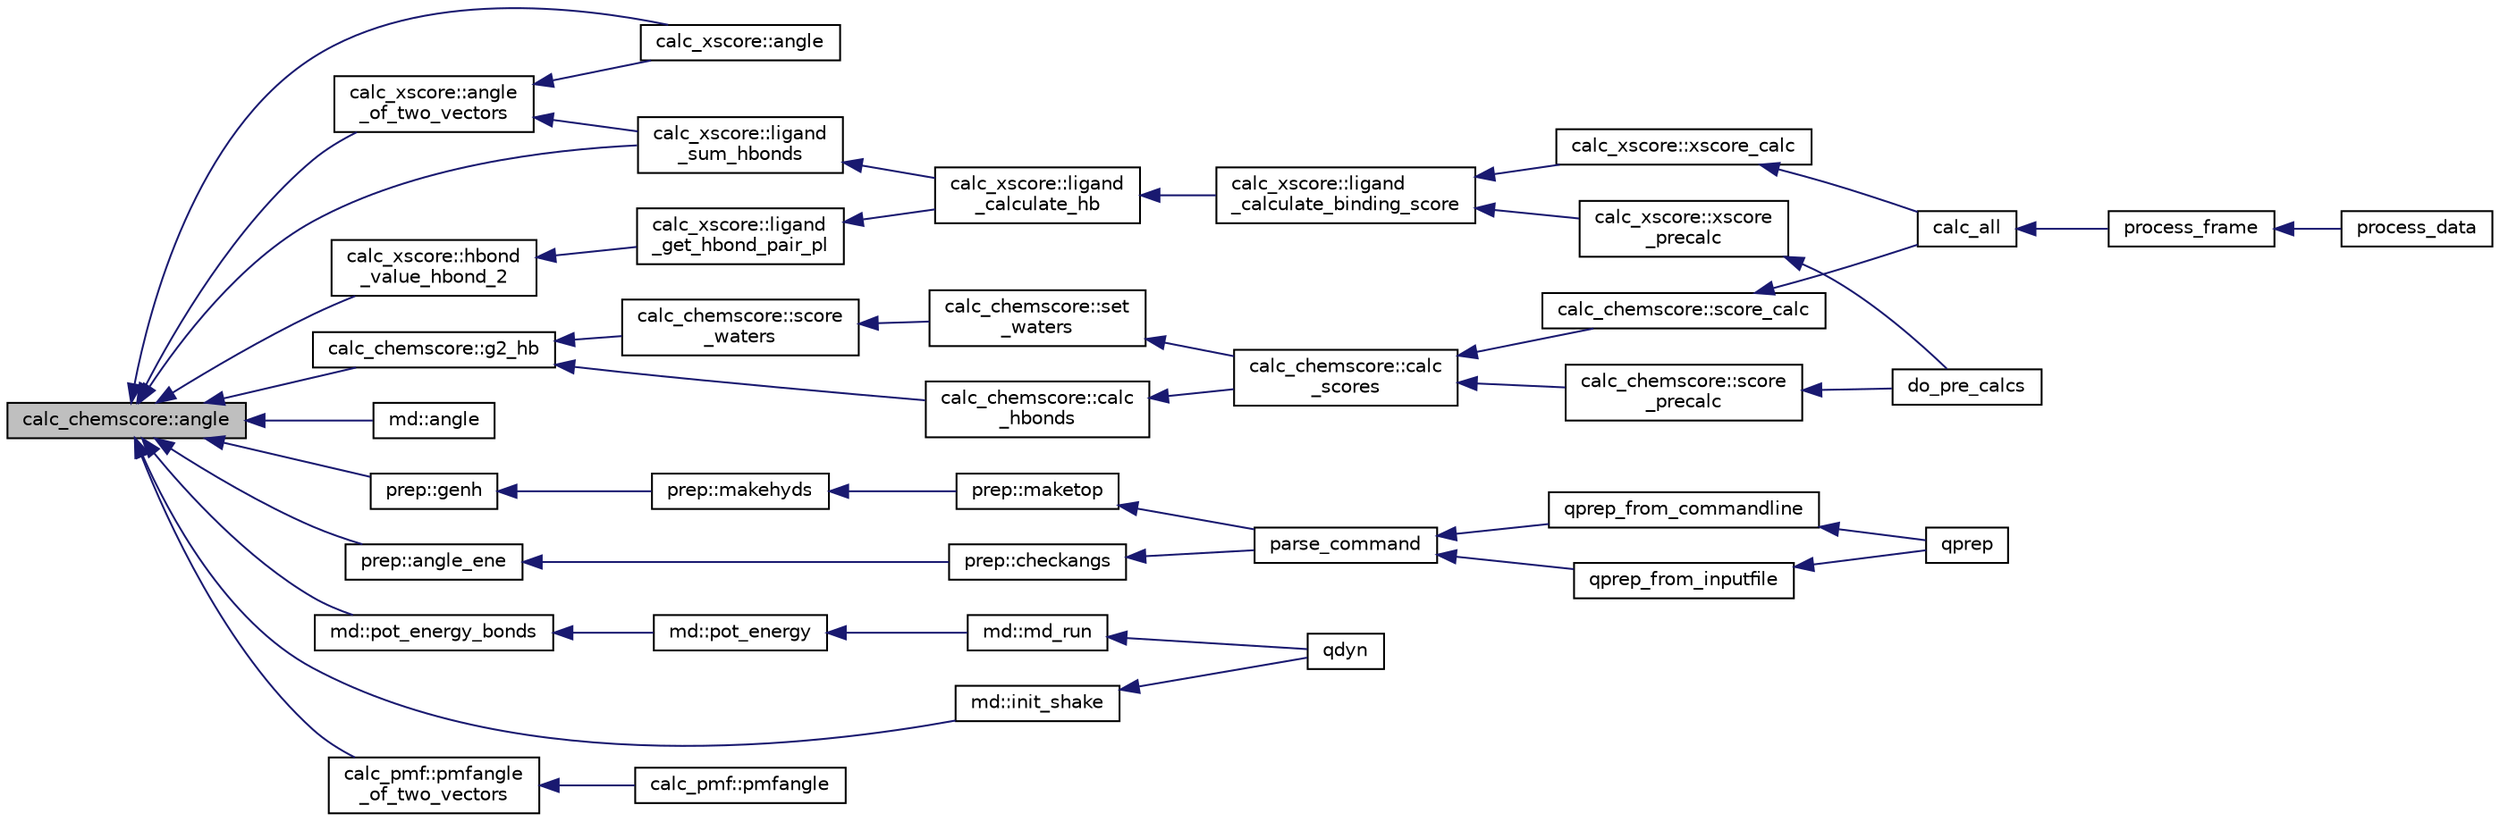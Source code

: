 digraph "calc_chemscore::angle"
{
  edge [fontname="Helvetica",fontsize="10",labelfontname="Helvetica",labelfontsize="10"];
  node [fontname="Helvetica",fontsize="10",shape=record];
  rankdir="LR";
  Node1 [label="calc_chemscore::angle",height=0.2,width=0.4,color="black", fillcolor="grey75", style="filled" fontcolor="black"];
  Node1 -> Node2 [dir="back",color="midnightblue",fontsize="10",style="solid",fontname="Helvetica"];
  Node2 [label="calc_xscore::angle",height=0.2,width=0.4,color="black", fillcolor="white", style="filled",URL="$classcalc__xscore.html#ac26058be10982e727ea00760cf875b1a"];
  Node1 -> Node3 [dir="back",color="midnightblue",fontsize="10",style="solid",fontname="Helvetica"];
  Node3 [label="md::angle",height=0.2,width=0.4,color="black", fillcolor="white", style="filled",URL="$classmd.html#a0733a4f55d8b37d4791c0effcfbea36c"];
  Node1 -> Node4 [dir="back",color="midnightblue",fontsize="10",style="solid",fontname="Helvetica"];
  Node4 [label="prep::angle_ene",height=0.2,width=0.4,color="black", fillcolor="white", style="filled",URL="$classprep.html#a5b47d59f9e81a2b2ef38e462a396bb5e"];
  Node4 -> Node5 [dir="back",color="midnightblue",fontsize="10",style="solid",fontname="Helvetica"];
  Node5 [label="prep::checkangs",height=0.2,width=0.4,color="black", fillcolor="white", style="filled",URL="$classprep.html#a7ac174f5565d619eba52fbd3857ecc09"];
  Node5 -> Node6 [dir="back",color="midnightblue",fontsize="10",style="solid",fontname="Helvetica"];
  Node6 [label="parse_command",height=0.2,width=0.4,color="black", fillcolor="white", style="filled",URL="$qprep_8f90.html#add7d58759b8d0826b87051647135e024"];
  Node6 -> Node7 [dir="back",color="midnightblue",fontsize="10",style="solid",fontname="Helvetica"];
  Node7 [label="qprep_from_commandline",height=0.2,width=0.4,color="black", fillcolor="white", style="filled",URL="$qprep_8f90.html#a509741b66578d6d76b269d0f98128910"];
  Node7 -> Node8 [dir="back",color="midnightblue",fontsize="10",style="solid",fontname="Helvetica"];
  Node8 [label="qprep",height=0.2,width=0.4,color="black", fillcolor="white", style="filled",URL="$qprep_8f90.html#a252292cf2c64796a48ab29aae4920d15"];
  Node6 -> Node9 [dir="back",color="midnightblue",fontsize="10",style="solid",fontname="Helvetica"];
  Node9 [label="qprep_from_inputfile",height=0.2,width=0.4,color="black", fillcolor="white", style="filled",URL="$qprep_8f90.html#aae7f6285ebd5705125725dcda622efd5"];
  Node9 -> Node8 [dir="back",color="midnightblue",fontsize="10",style="solid",fontname="Helvetica"];
  Node1 -> Node10 [dir="back",color="midnightblue",fontsize="10",style="solid",fontname="Helvetica"];
  Node10 [label="calc_xscore::angle\l_of_two_vectors",height=0.2,width=0.4,color="black", fillcolor="white", style="filled",URL="$classcalc__xscore.html#a6387f872b04fb852070672f3ed284fd1"];
  Node10 -> Node11 [dir="back",color="midnightblue",fontsize="10",style="solid",fontname="Helvetica"];
  Node11 [label="calc_xscore::ligand\l_sum_hbonds",height=0.2,width=0.4,color="black", fillcolor="white", style="filled",URL="$classcalc__xscore.html#aea7c036990db363fca0024d160a853bd"];
  Node11 -> Node12 [dir="back",color="midnightblue",fontsize="10",style="solid",fontname="Helvetica"];
  Node12 [label="calc_xscore::ligand\l_calculate_hb",height=0.2,width=0.4,color="black", fillcolor="white", style="filled",URL="$classcalc__xscore.html#aec79b7e53911e002ecaae12b252c93e0"];
  Node12 -> Node13 [dir="back",color="midnightblue",fontsize="10",style="solid",fontname="Helvetica"];
  Node13 [label="calc_xscore::ligand\l_calculate_binding_score",height=0.2,width=0.4,color="black", fillcolor="white", style="filled",URL="$classcalc__xscore.html#aa21b212c6de7c3b229d8d91ee336630a"];
  Node13 -> Node14 [dir="back",color="midnightblue",fontsize="10",style="solid",fontname="Helvetica"];
  Node14 [label="calc_xscore::xscore\l_precalc",height=0.2,width=0.4,color="black", fillcolor="white", style="filled",URL="$classcalc__xscore.html#a1dd20b02356cb3c99283799d1030d1ba"];
  Node14 -> Node15 [dir="back",color="midnightblue",fontsize="10",style="solid",fontname="Helvetica"];
  Node15 [label="do_pre_calcs",height=0.2,width=0.4,color="black", fillcolor="white", style="filled",URL="$qcalc_8f90.html#a6de35d783d8e2c1ffead6a9dbf61ebb6"];
  Node13 -> Node16 [dir="back",color="midnightblue",fontsize="10",style="solid",fontname="Helvetica"];
  Node16 [label="calc_xscore::xscore_calc",height=0.2,width=0.4,color="black", fillcolor="white", style="filled",URL="$classcalc__xscore.html#a1f2c852d7a1ed801d7b14ce6205a384e"];
  Node16 -> Node17 [dir="back",color="midnightblue",fontsize="10",style="solid",fontname="Helvetica"];
  Node17 [label="calc_all",height=0.2,width=0.4,color="black", fillcolor="white", style="filled",URL="$qcalc_8f90.html#a5befd1d444d41d7d1e4bf8b297c17ee2"];
  Node17 -> Node18 [dir="back",color="midnightblue",fontsize="10",style="solid",fontname="Helvetica"];
  Node18 [label="process_frame",height=0.2,width=0.4,color="black", fillcolor="white", style="filled",URL="$qcalc_8f90.html#a93dcacb957411ed0d0471fe8a31c60d6"];
  Node18 -> Node19 [dir="back",color="midnightblue",fontsize="10",style="solid",fontname="Helvetica"];
  Node19 [label="process_data",height=0.2,width=0.4,color="black", fillcolor="white", style="filled",URL="$qcalc_8f90.html#a7d2d447954fb385bdca4f228de92b1eb"];
  Node10 -> Node2 [dir="back",color="midnightblue",fontsize="10",style="solid",fontname="Helvetica"];
  Node1 -> Node20 [dir="back",color="midnightblue",fontsize="10",style="solid",fontname="Helvetica"];
  Node20 [label="calc_chemscore::g2_hb",height=0.2,width=0.4,color="black", fillcolor="white", style="filled",URL="$classcalc__chemscore.html#ad76a52480cfdcf6a556fd98bab1a3f5a"];
  Node20 -> Node21 [dir="back",color="midnightblue",fontsize="10",style="solid",fontname="Helvetica"];
  Node21 [label="calc_chemscore::calc\l_hbonds",height=0.2,width=0.4,color="black", fillcolor="white", style="filled",URL="$classcalc__chemscore.html#ac93b5a3a788abe9cc8dc2e98dc9c50bc"];
  Node21 -> Node22 [dir="back",color="midnightblue",fontsize="10",style="solid",fontname="Helvetica"];
  Node22 [label="calc_chemscore::calc\l_scores",height=0.2,width=0.4,color="black", fillcolor="white", style="filled",URL="$classcalc__chemscore.html#ac685deaa80ea9769e36c6b9ac8c8462d"];
  Node22 -> Node23 [dir="back",color="midnightblue",fontsize="10",style="solid",fontname="Helvetica"];
  Node23 [label="calc_chemscore::score\l_precalc",height=0.2,width=0.4,color="black", fillcolor="white", style="filled",URL="$classcalc__chemscore.html#a1dbdeb7c4eb3b9068a041f3b08224417"];
  Node23 -> Node15 [dir="back",color="midnightblue",fontsize="10",style="solid",fontname="Helvetica"];
  Node22 -> Node24 [dir="back",color="midnightblue",fontsize="10",style="solid",fontname="Helvetica"];
  Node24 [label="calc_chemscore::score_calc",height=0.2,width=0.4,color="black", fillcolor="white", style="filled",URL="$classcalc__chemscore.html#a678c1ccc18920a66c00a8fe528997561"];
  Node24 -> Node17 [dir="back",color="midnightblue",fontsize="10",style="solid",fontname="Helvetica"];
  Node20 -> Node25 [dir="back",color="midnightblue",fontsize="10",style="solid",fontname="Helvetica"];
  Node25 [label="calc_chemscore::score\l_waters",height=0.2,width=0.4,color="black", fillcolor="white", style="filled",URL="$classcalc__chemscore.html#acdc0c2f07cc5b0046e6fa9acf7cbfa20"];
  Node25 -> Node26 [dir="back",color="midnightblue",fontsize="10",style="solid",fontname="Helvetica"];
  Node26 [label="calc_chemscore::set\l_waters",height=0.2,width=0.4,color="black", fillcolor="white", style="filled",URL="$classcalc__chemscore.html#a81ef9a983f650189ae781ea35f2d2699"];
  Node26 -> Node22 [dir="back",color="midnightblue",fontsize="10",style="solid",fontname="Helvetica"];
  Node1 -> Node27 [dir="back",color="midnightblue",fontsize="10",style="solid",fontname="Helvetica"];
  Node27 [label="prep::genh",height=0.2,width=0.4,color="black", fillcolor="white", style="filled",URL="$classprep.html#afb869c9c110e8701cde8761ae8856405"];
  Node27 -> Node28 [dir="back",color="midnightblue",fontsize="10",style="solid",fontname="Helvetica"];
  Node28 [label="prep::makehyds",height=0.2,width=0.4,color="black", fillcolor="white", style="filled",URL="$classprep.html#ab3a376766b645bd5b93ac77220735ee5"];
  Node28 -> Node29 [dir="back",color="midnightblue",fontsize="10",style="solid",fontname="Helvetica"];
  Node29 [label="prep::maketop",height=0.2,width=0.4,color="black", fillcolor="white", style="filled",URL="$classprep.html#ac1b20bb4677de808773357bae4f5b4a5"];
  Node29 -> Node6 [dir="back",color="midnightblue",fontsize="10",style="solid",fontname="Helvetica"];
  Node1 -> Node30 [dir="back",color="midnightblue",fontsize="10",style="solid",fontname="Helvetica"];
  Node30 [label="calc_xscore::hbond\l_value_hbond_2",height=0.2,width=0.4,color="black", fillcolor="white", style="filled",URL="$classcalc__xscore.html#a0aa62d861bc4489fd6081e0680c156bb"];
  Node30 -> Node31 [dir="back",color="midnightblue",fontsize="10",style="solid",fontname="Helvetica"];
  Node31 [label="calc_xscore::ligand\l_get_hbond_pair_pl",height=0.2,width=0.4,color="black", fillcolor="white", style="filled",URL="$classcalc__xscore.html#ae97596aac5895fa621029e53165c933a"];
  Node31 -> Node12 [dir="back",color="midnightblue",fontsize="10",style="solid",fontname="Helvetica"];
  Node1 -> Node32 [dir="back",color="midnightblue",fontsize="10",style="solid",fontname="Helvetica"];
  Node32 [label="md::init_shake",height=0.2,width=0.4,color="black", fillcolor="white", style="filled",URL="$classmd.html#af498e436cb9b94fa685a4aecfbadc3e1"];
  Node32 -> Node33 [dir="back",color="midnightblue",fontsize="10",style="solid",fontname="Helvetica"];
  Node33 [label="qdyn",height=0.2,width=0.4,color="black", fillcolor="white", style="filled",URL="$qdyn_8f90.html#a93aa3f5a63d37164f411c008fce7e62c"];
  Node1 -> Node11 [dir="back",color="midnightblue",fontsize="10",style="solid",fontname="Helvetica"];
  Node1 -> Node34 [dir="back",color="midnightblue",fontsize="10",style="solid",fontname="Helvetica"];
  Node34 [label="calc_pmf::pmfangle\l_of_two_vectors",height=0.2,width=0.4,color="black", fillcolor="white", style="filled",URL="$classcalc__pmf.html#a3941dce9024f8f1c6b329d9fe5e821f5"];
  Node34 -> Node35 [dir="back",color="midnightblue",fontsize="10",style="solid",fontname="Helvetica"];
  Node35 [label="calc_pmf::pmfangle",height=0.2,width=0.4,color="black", fillcolor="white", style="filled",URL="$classcalc__pmf.html#a752e9d34a54d97679d8cb67ff3f2a91a"];
  Node1 -> Node36 [dir="back",color="midnightblue",fontsize="10",style="solid",fontname="Helvetica"];
  Node36 [label="md::pot_energy_bonds",height=0.2,width=0.4,color="black", fillcolor="white", style="filled",URL="$classmd.html#a562a2ee1724ec384edbd711aa9ef9c4a"];
  Node36 -> Node37 [dir="back",color="midnightblue",fontsize="10",style="solid",fontname="Helvetica"];
  Node37 [label="md::pot_energy",height=0.2,width=0.4,color="black", fillcolor="white", style="filled",URL="$classmd.html#a1d2fcb4bf9fce9c03ef3cc9584c719b2"];
  Node37 -> Node38 [dir="back",color="midnightblue",fontsize="10",style="solid",fontname="Helvetica"];
  Node38 [label="md::md_run",height=0.2,width=0.4,color="black", fillcolor="white", style="filled",URL="$classmd.html#a171682c3783373090d6525d6b435211e"];
  Node38 -> Node33 [dir="back",color="midnightblue",fontsize="10",style="solid",fontname="Helvetica"];
}
